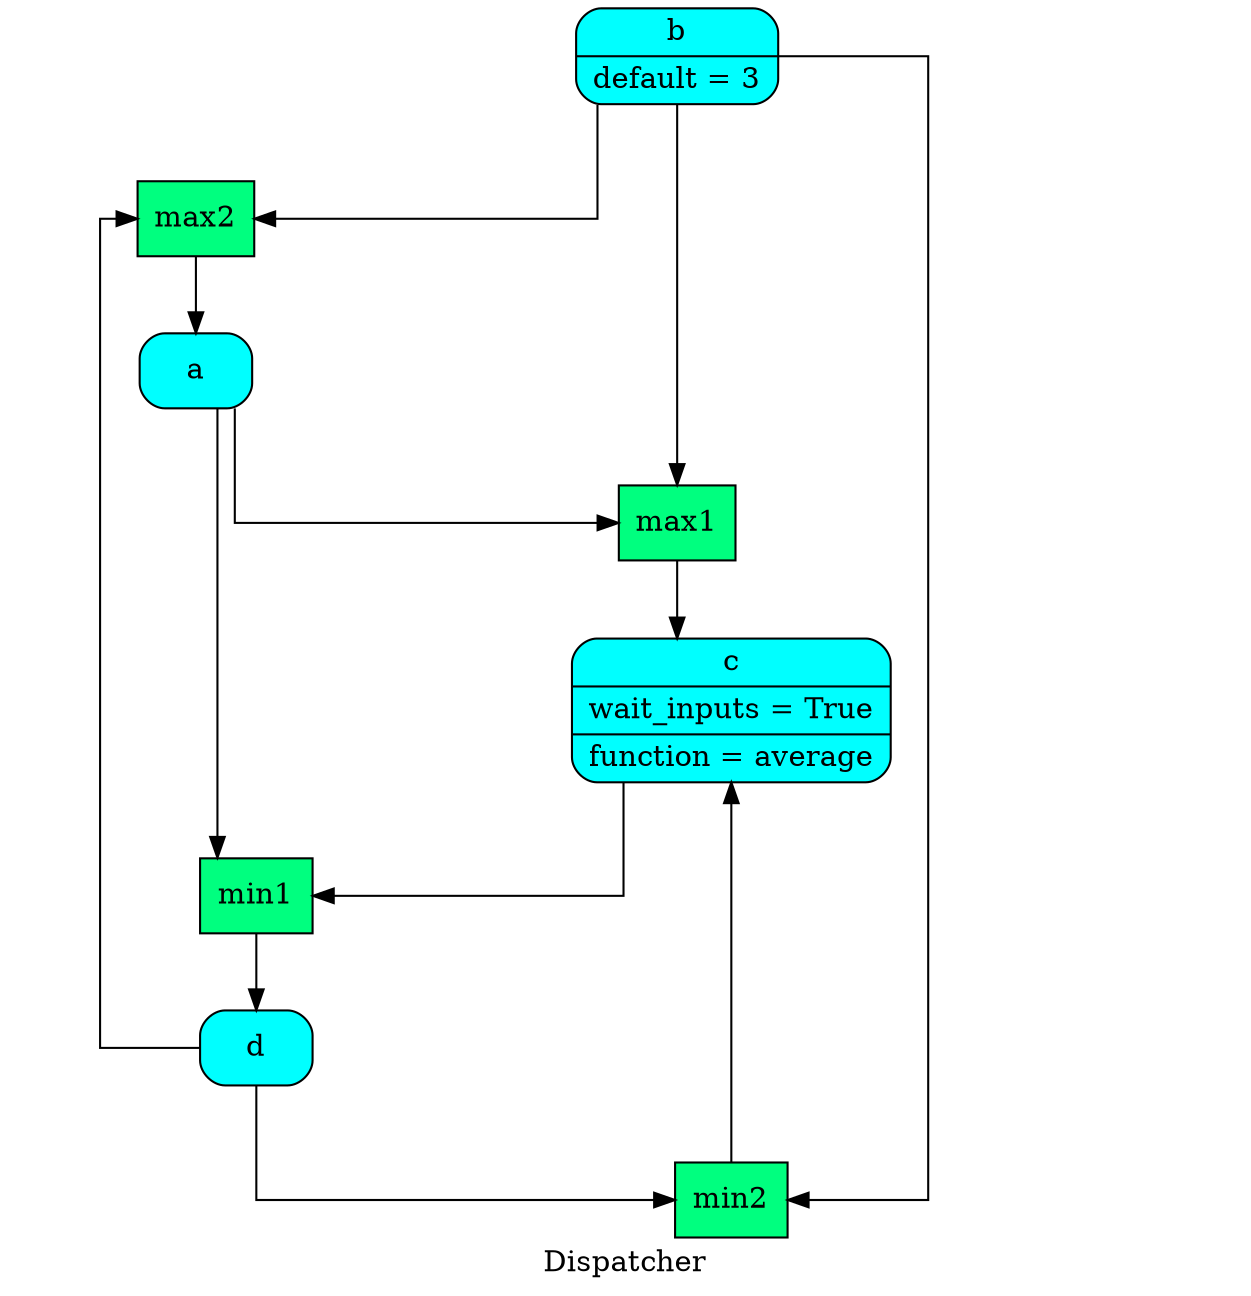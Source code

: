 digraph Dispatcher {
	graph [ratio=1]
	node [style=filled]
	label = "Dispatcher"
	splines = ortho
		"Dispatcher_-1993691204919979312" [label="{ b | default = 3 }" fillcolor=cyan shape=Mrecord]
		"Dispatcher_-4631276279473250640" [label="{ c | wait_inputs = True | function = average }" fillcolor=cyan shape=Mrecord]
		"Dispatcher_-3502547296849737717" [label="{ d  }" fillcolor=cyan shape=Mrecord]
		"Dispatcher_-8790407019608196459" [label="{ a  }" fillcolor=cyan shape=Mrecord]
		"Dispatcher_-8766621978236439207" [label="{ max2  }" fillcolor=springgreen shape=record]
		"Dispatcher_-4223035844200585589" [label="{ max1  }" fillcolor=springgreen shape=record]
		Dispatcher_4071349526473765724 [label="{ min2  }" fillcolor=springgreen shape=record]
		"Dispatcher_-1814577408850048369" [label="{ min1  }" fillcolor=springgreen shape=record]
			"Dispatcher_-1993691204919979312" -> "Dispatcher_-8766621978236439207"
			"Dispatcher_-1993691204919979312" -> "Dispatcher_-4223035844200585589"
			"Dispatcher_-1993691204919979312" -> Dispatcher_4071349526473765724
			"Dispatcher_-4631276279473250640" -> "Dispatcher_-1814577408850048369"
			"Dispatcher_-3502547296849737717" -> "Dispatcher_-8766621978236439207"
			"Dispatcher_-3502547296849737717" -> Dispatcher_4071349526473765724
			"Dispatcher_-8790407019608196459" -> "Dispatcher_-4223035844200585589"
			"Dispatcher_-8790407019608196459" -> "Dispatcher_-1814577408850048369"
			"Dispatcher_-8766621978236439207" -> "Dispatcher_-8790407019608196459"
			"Dispatcher_-4223035844200585589" -> "Dispatcher_-4631276279473250640"
			Dispatcher_4071349526473765724 -> "Dispatcher_-4631276279473250640"
			"Dispatcher_-1814577408850048369" -> "Dispatcher_-3502547296849737717"
}